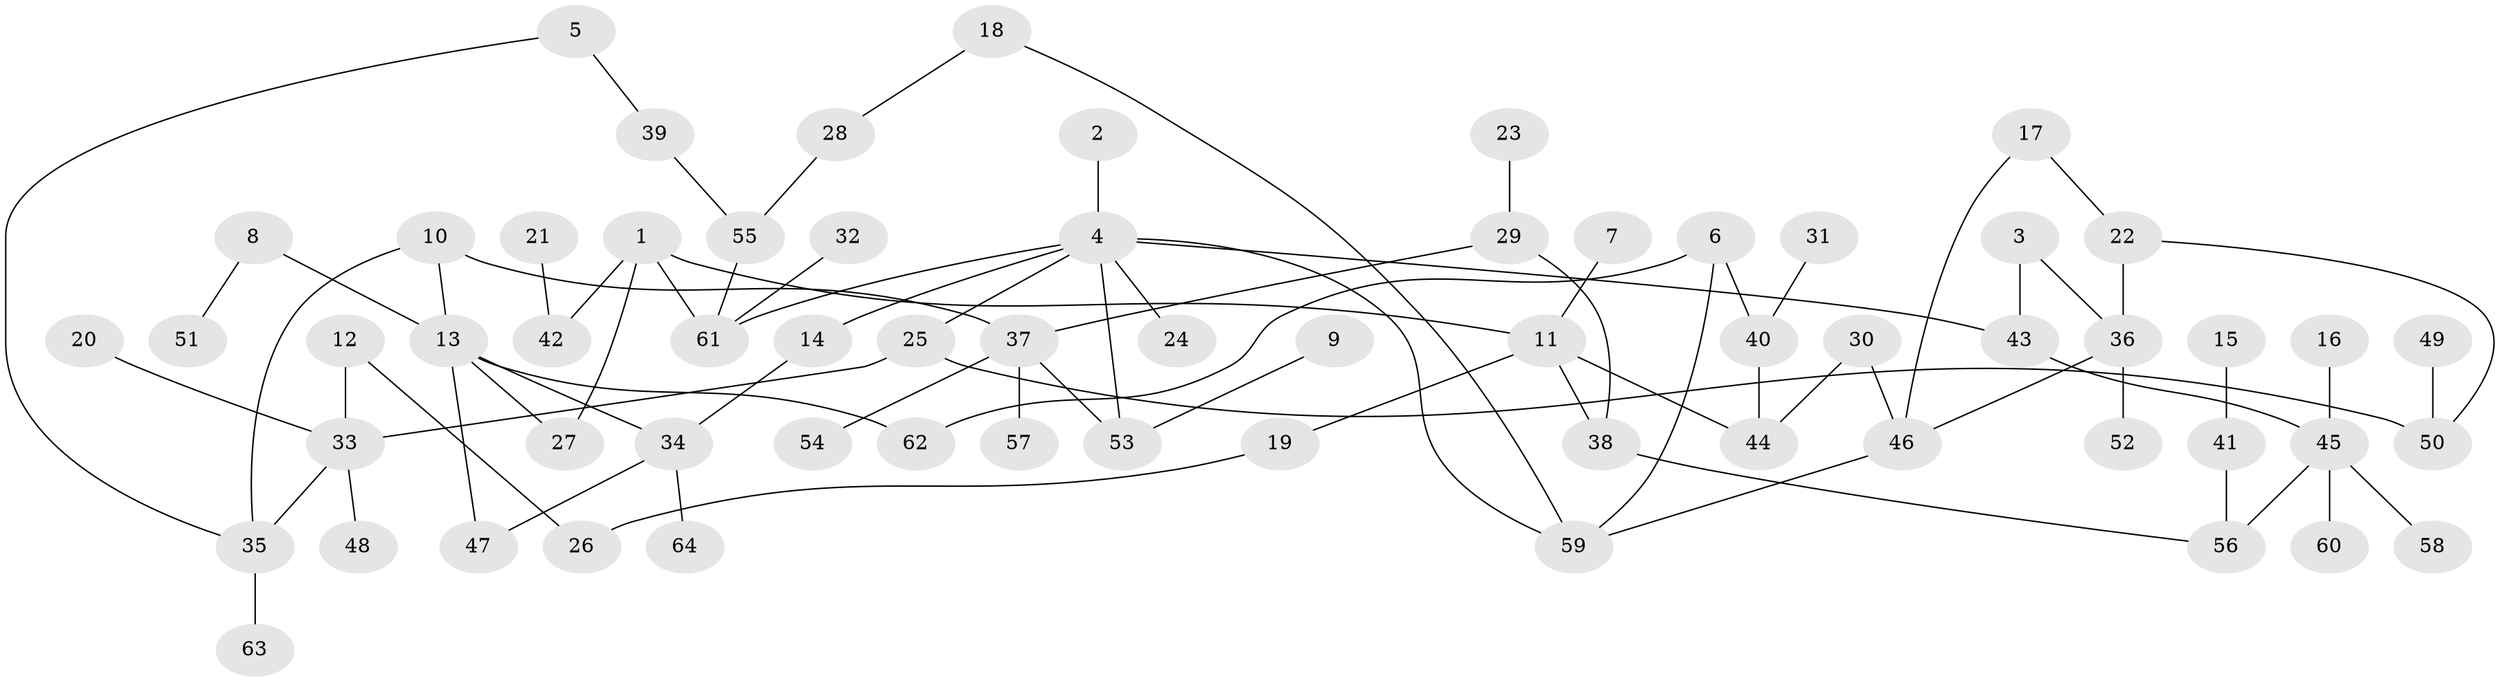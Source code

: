 // original degree distribution, {5: 0.03125, 4: 0.140625, 6: 0.0234375, 3: 0.1328125, 1: 0.3828125, 2: 0.2890625}
// Generated by graph-tools (version 1.1) at 2025/49/03/09/25 03:49:17]
// undirected, 64 vertices, 78 edges
graph export_dot {
graph [start="1"]
  node [color=gray90,style=filled];
  1;
  2;
  3;
  4;
  5;
  6;
  7;
  8;
  9;
  10;
  11;
  12;
  13;
  14;
  15;
  16;
  17;
  18;
  19;
  20;
  21;
  22;
  23;
  24;
  25;
  26;
  27;
  28;
  29;
  30;
  31;
  32;
  33;
  34;
  35;
  36;
  37;
  38;
  39;
  40;
  41;
  42;
  43;
  44;
  45;
  46;
  47;
  48;
  49;
  50;
  51;
  52;
  53;
  54;
  55;
  56;
  57;
  58;
  59;
  60;
  61;
  62;
  63;
  64;
  1 -- 11 [weight=1.0];
  1 -- 27 [weight=1.0];
  1 -- 42 [weight=1.0];
  1 -- 61 [weight=1.0];
  2 -- 4 [weight=1.0];
  3 -- 36 [weight=1.0];
  3 -- 43 [weight=1.0];
  4 -- 14 [weight=1.0];
  4 -- 24 [weight=1.0];
  4 -- 25 [weight=1.0];
  4 -- 43 [weight=1.0];
  4 -- 53 [weight=1.0];
  4 -- 59 [weight=1.0];
  4 -- 61 [weight=1.0];
  5 -- 35 [weight=1.0];
  5 -- 39 [weight=1.0];
  6 -- 40 [weight=1.0];
  6 -- 59 [weight=1.0];
  6 -- 62 [weight=1.0];
  7 -- 11 [weight=1.0];
  8 -- 13 [weight=1.0];
  8 -- 51 [weight=1.0];
  9 -- 53 [weight=1.0];
  10 -- 13 [weight=1.0];
  10 -- 35 [weight=1.0];
  10 -- 37 [weight=1.0];
  11 -- 19 [weight=1.0];
  11 -- 38 [weight=1.0];
  11 -- 44 [weight=1.0];
  12 -- 26 [weight=1.0];
  12 -- 33 [weight=1.0];
  13 -- 27 [weight=1.0];
  13 -- 34 [weight=1.0];
  13 -- 47 [weight=1.0];
  13 -- 62 [weight=1.0];
  14 -- 34 [weight=1.0];
  15 -- 41 [weight=1.0];
  16 -- 45 [weight=1.0];
  17 -- 22 [weight=1.0];
  17 -- 46 [weight=1.0];
  18 -- 28 [weight=1.0];
  18 -- 59 [weight=1.0];
  19 -- 26 [weight=1.0];
  20 -- 33 [weight=1.0];
  21 -- 42 [weight=1.0];
  22 -- 36 [weight=1.0];
  22 -- 50 [weight=1.0];
  23 -- 29 [weight=1.0];
  25 -- 33 [weight=1.0];
  25 -- 50 [weight=1.0];
  28 -- 55 [weight=1.0];
  29 -- 37 [weight=1.0];
  29 -- 38 [weight=1.0];
  30 -- 44 [weight=1.0];
  30 -- 46 [weight=1.0];
  31 -- 40 [weight=1.0];
  32 -- 61 [weight=1.0];
  33 -- 35 [weight=1.0];
  33 -- 48 [weight=1.0];
  34 -- 47 [weight=1.0];
  34 -- 64 [weight=1.0];
  35 -- 63 [weight=1.0];
  36 -- 46 [weight=1.0];
  36 -- 52 [weight=1.0];
  37 -- 53 [weight=1.0];
  37 -- 54 [weight=1.0];
  37 -- 57 [weight=1.0];
  38 -- 56 [weight=1.0];
  39 -- 55 [weight=1.0];
  40 -- 44 [weight=1.0];
  41 -- 56 [weight=1.0];
  43 -- 45 [weight=1.0];
  45 -- 56 [weight=1.0];
  45 -- 58 [weight=1.0];
  45 -- 60 [weight=1.0];
  46 -- 59 [weight=1.0];
  49 -- 50 [weight=1.0];
  55 -- 61 [weight=1.0];
}
